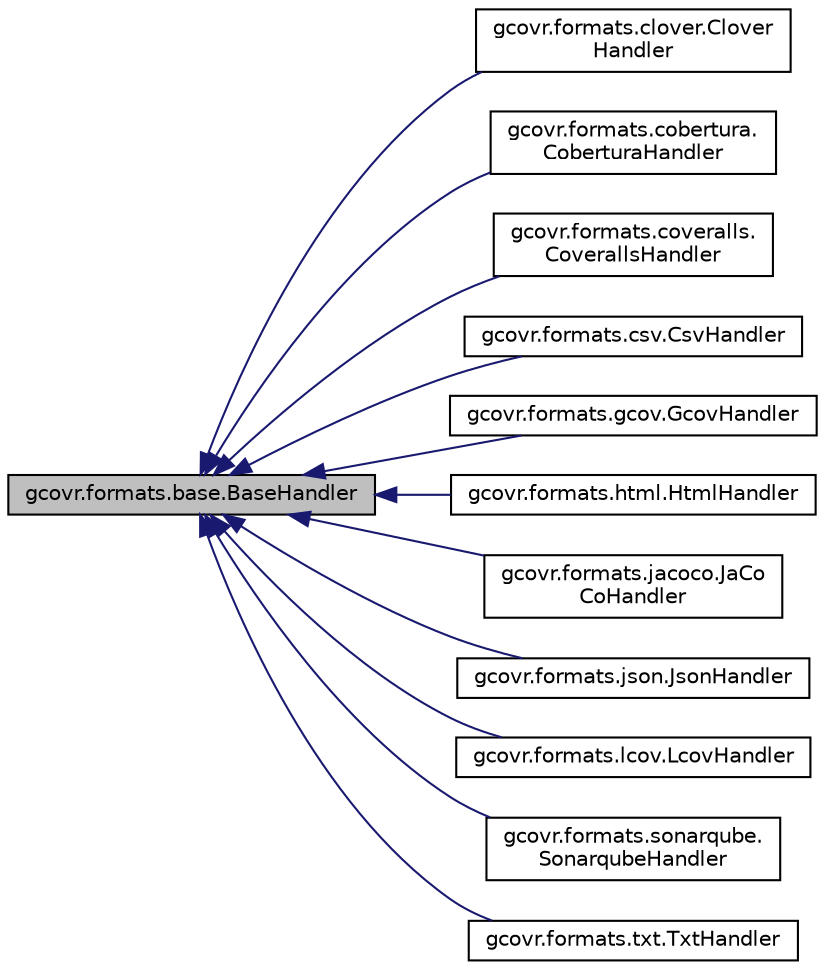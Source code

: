 digraph "gcovr.formats.base.BaseHandler"
{
 // LATEX_PDF_SIZE
  edge [fontname="Helvetica",fontsize="10",labelfontname="Helvetica",labelfontsize="10"];
  node [fontname="Helvetica",fontsize="10",shape=record];
  rankdir="LR";
  Node1 [label="gcovr.formats.base.BaseHandler",height=0.2,width=0.4,color="black", fillcolor="grey75", style="filled", fontcolor="black",tooltip=" "];
  Node1 -> Node2 [dir="back",color="midnightblue",fontsize="10",style="solid"];
  Node2 [label="gcovr.formats.clover.Clover\lHandler",height=0.2,width=0.4,color="black", fillcolor="white", style="filled",URL="$classgcovr_1_1formats_1_1clover_1_1CloverHandler.html",tooltip=" "];
  Node1 -> Node3 [dir="back",color="midnightblue",fontsize="10",style="solid"];
  Node3 [label="gcovr.formats.cobertura.\lCoberturaHandler",height=0.2,width=0.4,color="black", fillcolor="white", style="filled",URL="$classgcovr_1_1formats_1_1cobertura_1_1CoberturaHandler.html",tooltip=" "];
  Node1 -> Node4 [dir="back",color="midnightblue",fontsize="10",style="solid"];
  Node4 [label="gcovr.formats.coveralls.\lCoverallsHandler",height=0.2,width=0.4,color="black", fillcolor="white", style="filled",URL="$classgcovr_1_1formats_1_1coveralls_1_1CoverallsHandler.html",tooltip=" "];
  Node1 -> Node5 [dir="back",color="midnightblue",fontsize="10",style="solid"];
  Node5 [label="gcovr.formats.csv.CsvHandler",height=0.2,width=0.4,color="black", fillcolor="white", style="filled",URL="$classgcovr_1_1formats_1_1csv_1_1CsvHandler.html",tooltip=" "];
  Node1 -> Node6 [dir="back",color="midnightblue",fontsize="10",style="solid"];
  Node6 [label="gcovr.formats.gcov.GcovHandler",height=0.2,width=0.4,color="black", fillcolor="white", style="filled",URL="$classgcovr_1_1formats_1_1gcov_1_1GcovHandler.html",tooltip=" "];
  Node1 -> Node7 [dir="back",color="midnightblue",fontsize="10",style="solid"];
  Node7 [label="gcovr.formats.html.HtmlHandler",height=0.2,width=0.4,color="black", fillcolor="white", style="filled",URL="$classgcovr_1_1formats_1_1html_1_1HtmlHandler.html",tooltip=" "];
  Node1 -> Node8 [dir="back",color="midnightblue",fontsize="10",style="solid"];
  Node8 [label="gcovr.formats.jacoco.JaCo\lCoHandler",height=0.2,width=0.4,color="black", fillcolor="white", style="filled",URL="$classgcovr_1_1formats_1_1jacoco_1_1JaCoCoHandler.html",tooltip=" "];
  Node1 -> Node9 [dir="back",color="midnightblue",fontsize="10",style="solid"];
  Node9 [label="gcovr.formats.json.JsonHandler",height=0.2,width=0.4,color="black", fillcolor="white", style="filled",URL="$classgcovr_1_1formats_1_1json_1_1JsonHandler.html",tooltip=" "];
  Node1 -> Node10 [dir="back",color="midnightblue",fontsize="10",style="solid"];
  Node10 [label="gcovr.formats.lcov.LcovHandler",height=0.2,width=0.4,color="black", fillcolor="white", style="filled",URL="$classgcovr_1_1formats_1_1lcov_1_1LcovHandler.html",tooltip=" "];
  Node1 -> Node11 [dir="back",color="midnightblue",fontsize="10",style="solid"];
  Node11 [label="gcovr.formats.sonarqube.\lSonarqubeHandler",height=0.2,width=0.4,color="black", fillcolor="white", style="filled",URL="$classgcovr_1_1formats_1_1sonarqube_1_1SonarqubeHandler.html",tooltip=" "];
  Node1 -> Node12 [dir="back",color="midnightblue",fontsize="10",style="solid"];
  Node12 [label="gcovr.formats.txt.TxtHandler",height=0.2,width=0.4,color="black", fillcolor="white", style="filled",URL="$classgcovr_1_1formats_1_1txt_1_1TxtHandler.html",tooltip=" "];
}
